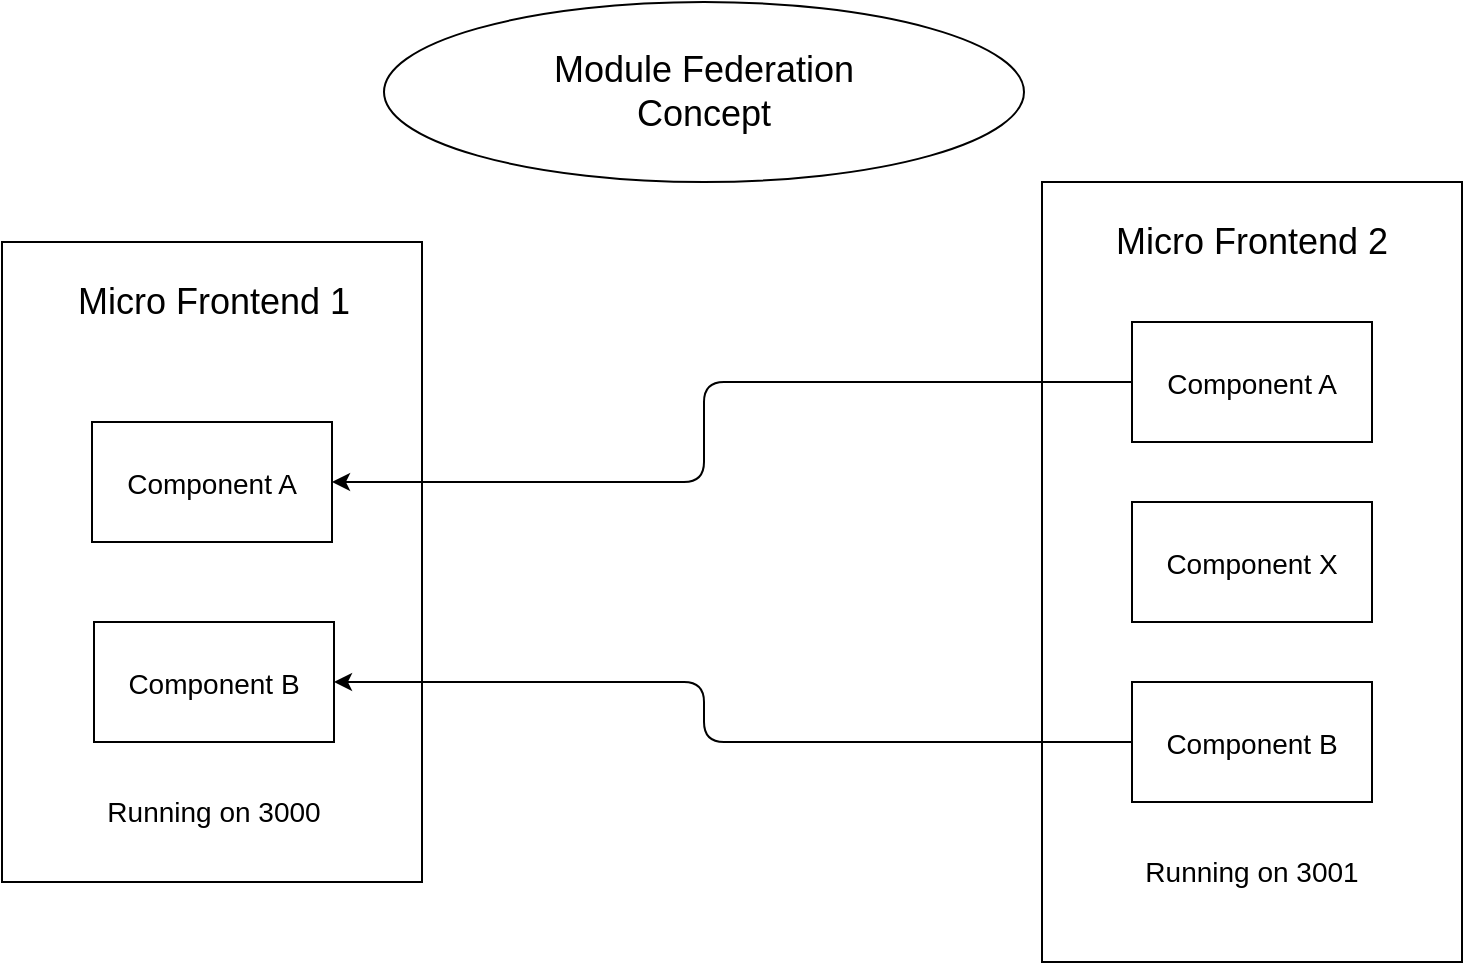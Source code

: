 <mxfile>
    <diagram id="_dXXqTTsE-Xs6XCoikjs" name="Page-1">
        <mxGraphModel dx="1054" dy="605" grid="1" gridSize="10" guides="1" tooltips="1" connect="1" arrows="1" fold="1" page="1" pageScale="1" pageWidth="827" pageHeight="1169" math="0" shadow="0">
            <root>
                <mxCell id="0"/>
                <mxCell id="1" parent="0"/>
                <mxCell id="2" value="" style="rounded=0;whiteSpace=wrap;html=1;" parent="1" vertex="1">
                    <mxGeometry x="49" y="180" width="210" height="320" as="geometry"/>
                </mxCell>
                <mxCell id="3" value="" style="rounded=0;whiteSpace=wrap;html=1;" parent="1" vertex="1">
                    <mxGeometry x="569" y="150" width="210" height="390" as="geometry"/>
                </mxCell>
                <mxCell id="5" value="&lt;font style=&quot;font-size: 18px&quot;&gt;Micro Frontend 2&lt;/font&gt;" style="text;html=1;strokeColor=none;fillColor=none;align=center;verticalAlign=middle;whiteSpace=wrap;rounded=0;" parent="1" vertex="1">
                    <mxGeometry x="589" y="150" width="170" height="60" as="geometry"/>
                </mxCell>
                <mxCell id="6" value="&lt;font style=&quot;font-size: 18px&quot;&gt;Micro Frontend 1&lt;/font&gt;" style="text;html=1;strokeColor=none;fillColor=none;align=center;verticalAlign=middle;whiteSpace=wrap;rounded=0;" parent="1" vertex="1">
                    <mxGeometry x="70" y="180" width="170" height="60" as="geometry"/>
                </mxCell>
                <mxCell id="7" value="&lt;font style=&quot;font-size: 14px&quot;&gt;Component A&lt;/font&gt;" style="rounded=0;whiteSpace=wrap;html=1;fontSize=16;" parent="1" vertex="1">
                    <mxGeometry x="94" y="270" width="120" height="60" as="geometry"/>
                </mxCell>
                <mxCell id="9" value="&lt;font style=&quot;font-size: 14px&quot;&gt;Component B&lt;/font&gt;" style="rounded=0;whiteSpace=wrap;html=1;fontSize=16;" parent="1" vertex="1">
                    <mxGeometry x="95" y="370" width="120" height="60" as="geometry"/>
                </mxCell>
                <mxCell id="12" value="&lt;font style=&quot;font-size: 18px&quot;&gt;Module Federation&lt;br&gt;Concept&lt;br&gt;&lt;/font&gt;" style="ellipse;whiteSpace=wrap;html=1;" parent="1" vertex="1">
                    <mxGeometry x="240" y="60" width="320" height="90" as="geometry"/>
                </mxCell>
                <mxCell id="13" value="&lt;font style=&quot;font-size: 14px&quot;&gt;Component A&lt;/font&gt;" style="rounded=0;whiteSpace=wrap;html=1;fontSize=16;" parent="1" vertex="1">
                    <mxGeometry x="614" y="220" width="120" height="60" as="geometry"/>
                </mxCell>
                <mxCell id="14" value="&lt;font style=&quot;font-size: 14px&quot;&gt;Component B&lt;/font&gt;" style="rounded=0;whiteSpace=wrap;html=1;fontSize=16;" parent="1" vertex="1">
                    <mxGeometry x="614" y="400" width="120" height="60" as="geometry"/>
                </mxCell>
                <mxCell id="19" value="&lt;font style=&quot;font-size: 14px&quot;&gt;Running on 3000&lt;/font&gt;" style="text;html=1;strokeColor=none;fillColor=none;align=center;verticalAlign=middle;whiteSpace=wrap;rounded=0;" parent="1" vertex="1">
                    <mxGeometry x="80" y="450" width="150" height="30" as="geometry"/>
                </mxCell>
                <mxCell id="20" value="&lt;font style=&quot;font-size: 14px&quot;&gt;Running on 3001&lt;/font&gt;" style="text;html=1;strokeColor=none;fillColor=none;align=center;verticalAlign=middle;whiteSpace=wrap;rounded=0;" parent="1" vertex="1">
                    <mxGeometry x="599" y="480" width="150" height="30" as="geometry"/>
                </mxCell>
                <mxCell id="21" value="&lt;font style=&quot;font-size: 14px&quot;&gt;Component X&lt;/font&gt;" style="rounded=0;whiteSpace=wrap;html=1;fontSize=16;" parent="1" vertex="1">
                    <mxGeometry x="614" y="310" width="120" height="60" as="geometry"/>
                </mxCell>
                <mxCell id="24" value="" style="edgeStyle=segmentEdgeStyle;endArrow=classic;html=1;entryX=1;entryY=0.5;entryDx=0;entryDy=0;" parent="1" source="13" target="7" edge="1">
                    <mxGeometry width="50" height="50" relative="1" as="geometry">
                        <mxPoint x="480" y="250" as="sourcePoint"/>
                        <mxPoint x="300" y="250" as="targetPoint"/>
                        <Array as="points">
                            <mxPoint x="400" y="250"/>
                            <mxPoint x="400" y="300"/>
                        </Array>
                    </mxGeometry>
                </mxCell>
                <mxCell id="28" value="" style="edgeStyle=segmentEdgeStyle;endArrow=classic;html=1;entryX=1;entryY=0.5;entryDx=0;entryDy=0;" parent="1" source="14" target="9" edge="1">
                    <mxGeometry width="50" height="50" relative="1" as="geometry">
                        <mxPoint x="390" y="350" as="sourcePoint"/>
                        <mxPoint x="300" y="390" as="targetPoint"/>
                        <Array as="points">
                            <mxPoint x="400" y="430"/>
                            <mxPoint x="400" y="400"/>
                        </Array>
                    </mxGeometry>
                </mxCell>
            </root>
        </mxGraphModel>
    </diagram>
</mxfile>